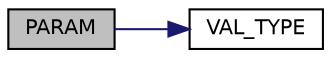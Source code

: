 digraph "PARAM"
{
 // LATEX_PDF_SIZE
  edge [fontname="Helvetica",fontsize="10",labelfontname="Helvetica",labelfontsize="10"];
  node [fontname="Helvetica",fontsize="10",shape=record];
  rankdir="LR";
  Node1 [label="PARAM",height=0.2,width=0.4,color="black", fillcolor="grey75", style="filled", fontcolor="black",tooltip="Function for processing parameters of declaraced function."];
  Node1 -> Node2 [color="midnightblue",fontsize="10",style="solid",fontname="Helvetica"];
  Node2 [label="VAL_TYPE",height=0.2,width=0.4,color="black", fillcolor="white", style="filled",URL="$syntactic__analysis_8c.html#aaef2bee27144c07c175bb36e4c28af9d",tooltip="Function for verifaction enabled data types (DATA TYPES)"];
}
